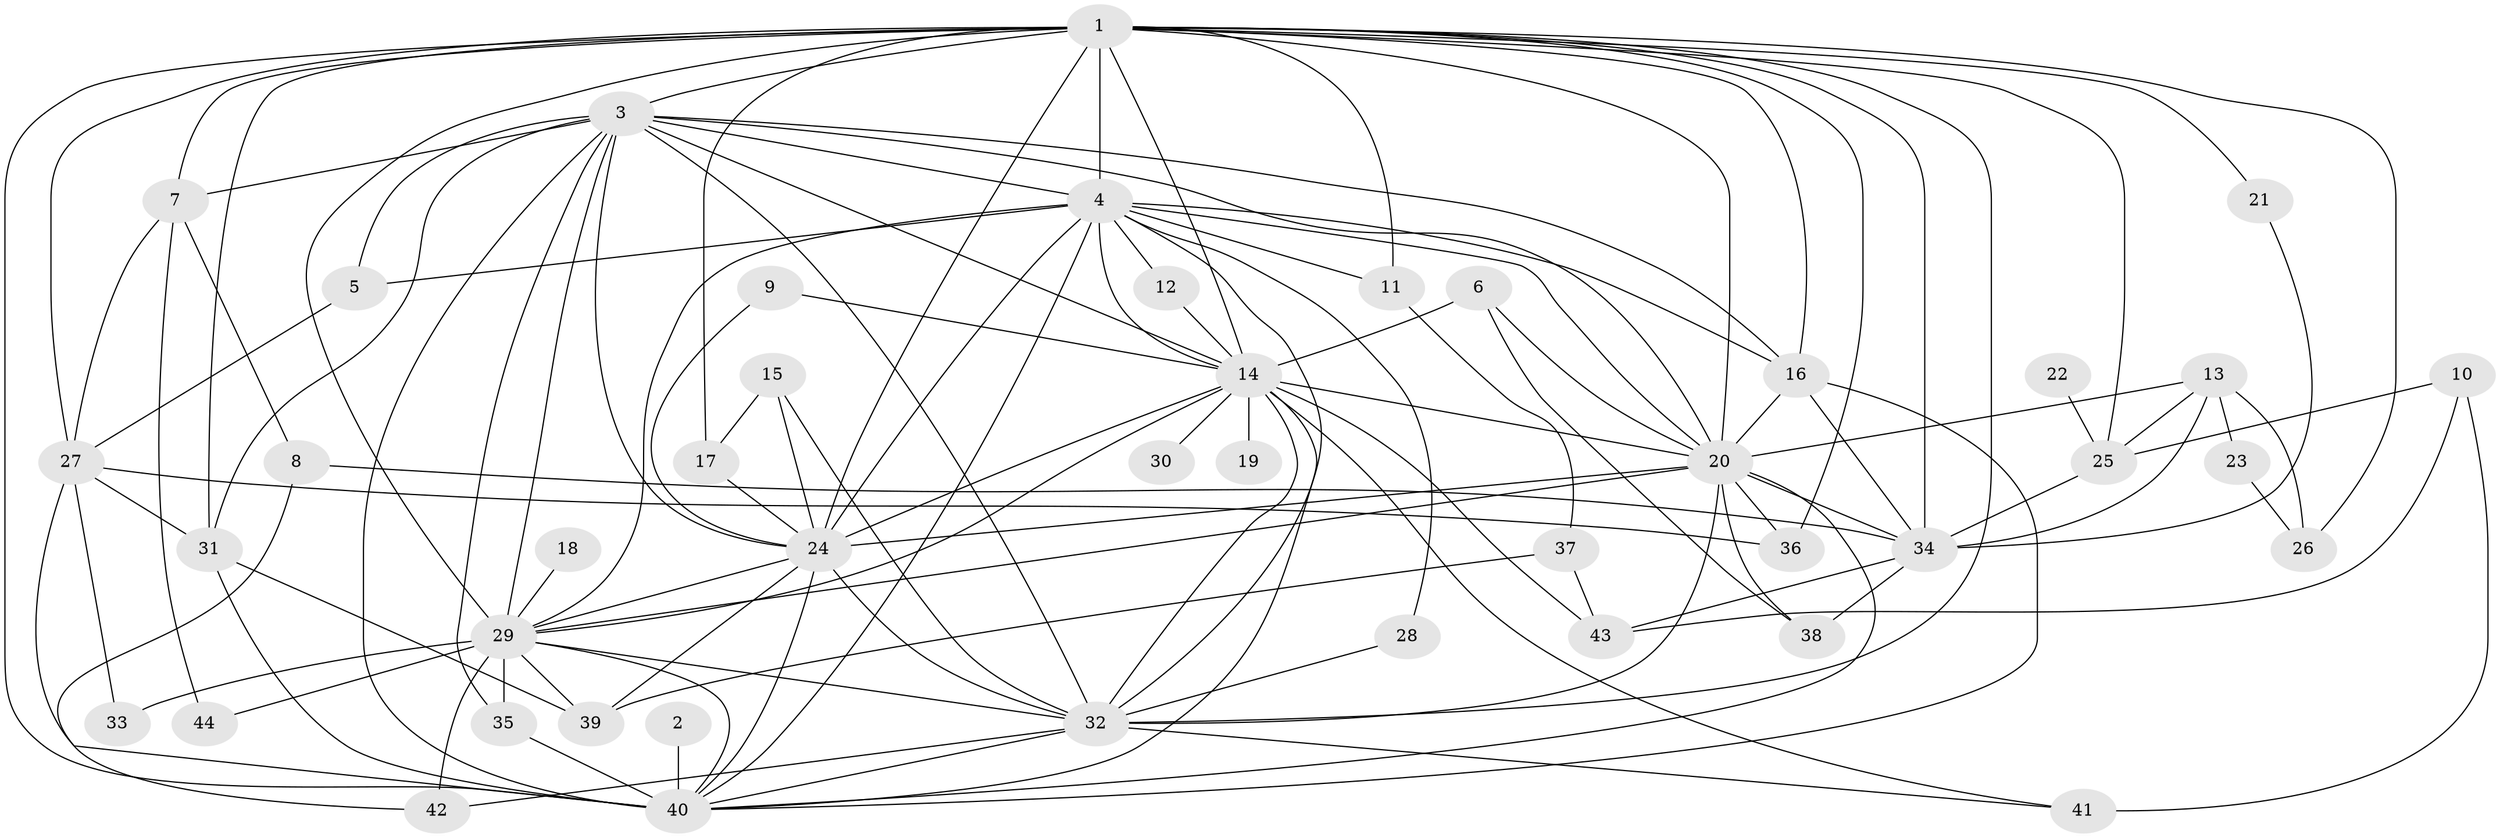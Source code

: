 // original degree distribution, {16: 0.045454545454545456, 17: 0.011363636363636364, 23: 0.011363636363636364, 18: 0.011363636363636364, 22: 0.011363636363636364, 25: 0.011363636363636364, 13: 0.011363636363636364, 6: 0.022727272727272728, 11: 0.011363636363636364, 2: 0.5454545454545454, 4: 0.09090909090909091, 7: 0.022727272727272728, 5: 0.022727272727272728, 3: 0.17045454545454544}
// Generated by graph-tools (version 1.1) at 2025/36/03/04/25 23:36:34]
// undirected, 44 vertices, 118 edges
graph export_dot {
  node [color=gray90,style=filled];
  1;
  2;
  3;
  4;
  5;
  6;
  7;
  8;
  9;
  10;
  11;
  12;
  13;
  14;
  15;
  16;
  17;
  18;
  19;
  20;
  21;
  22;
  23;
  24;
  25;
  26;
  27;
  28;
  29;
  30;
  31;
  32;
  33;
  34;
  35;
  36;
  37;
  38;
  39;
  40;
  41;
  42;
  43;
  44;
  1 -- 3 [weight=3.0];
  1 -- 4 [weight=3.0];
  1 -- 7 [weight=1.0];
  1 -- 11 [weight=1.0];
  1 -- 14 [weight=2.0];
  1 -- 16 [weight=1.0];
  1 -- 17 [weight=2.0];
  1 -- 20 [weight=3.0];
  1 -- 21 [weight=1.0];
  1 -- 24 [weight=3.0];
  1 -- 25 [weight=2.0];
  1 -- 26 [weight=1.0];
  1 -- 27 [weight=1.0];
  1 -- 29 [weight=3.0];
  1 -- 31 [weight=1.0];
  1 -- 32 [weight=3.0];
  1 -- 34 [weight=2.0];
  1 -- 36 [weight=1.0];
  1 -- 40 [weight=2.0];
  2 -- 40 [weight=1.0];
  3 -- 4 [weight=1.0];
  3 -- 5 [weight=1.0];
  3 -- 7 [weight=2.0];
  3 -- 14 [weight=1.0];
  3 -- 16 [weight=1.0];
  3 -- 20 [weight=1.0];
  3 -- 24 [weight=1.0];
  3 -- 29 [weight=1.0];
  3 -- 31 [weight=1.0];
  3 -- 32 [weight=1.0];
  3 -- 35 [weight=1.0];
  3 -- 40 [weight=1.0];
  4 -- 5 [weight=1.0];
  4 -- 11 [weight=1.0];
  4 -- 12 [weight=1.0];
  4 -- 14 [weight=3.0];
  4 -- 16 [weight=1.0];
  4 -- 20 [weight=1.0];
  4 -- 24 [weight=1.0];
  4 -- 28 [weight=1.0];
  4 -- 29 [weight=1.0];
  4 -- 32 [weight=1.0];
  4 -- 40 [weight=1.0];
  5 -- 27 [weight=1.0];
  6 -- 14 [weight=1.0];
  6 -- 20 [weight=1.0];
  6 -- 38 [weight=1.0];
  7 -- 8 [weight=1.0];
  7 -- 27 [weight=1.0];
  7 -- 44 [weight=1.0];
  8 -- 34 [weight=1.0];
  8 -- 42 [weight=1.0];
  9 -- 14 [weight=1.0];
  9 -- 24 [weight=1.0];
  10 -- 25 [weight=1.0];
  10 -- 41 [weight=1.0];
  10 -- 43 [weight=1.0];
  11 -- 37 [weight=1.0];
  12 -- 14 [weight=1.0];
  13 -- 20 [weight=1.0];
  13 -- 23 [weight=1.0];
  13 -- 25 [weight=1.0];
  13 -- 26 [weight=2.0];
  13 -- 34 [weight=1.0];
  14 -- 19 [weight=2.0];
  14 -- 20 [weight=1.0];
  14 -- 24 [weight=1.0];
  14 -- 29 [weight=1.0];
  14 -- 30 [weight=1.0];
  14 -- 32 [weight=1.0];
  14 -- 40 [weight=1.0];
  14 -- 41 [weight=1.0];
  14 -- 43 [weight=1.0];
  15 -- 17 [weight=1.0];
  15 -- 24 [weight=1.0];
  15 -- 32 [weight=1.0];
  16 -- 20 [weight=1.0];
  16 -- 34 [weight=1.0];
  16 -- 40 [weight=1.0];
  17 -- 24 [weight=1.0];
  18 -- 29 [weight=1.0];
  20 -- 24 [weight=3.0];
  20 -- 29 [weight=1.0];
  20 -- 32 [weight=1.0];
  20 -- 34 [weight=1.0];
  20 -- 36 [weight=1.0];
  20 -- 38 [weight=1.0];
  20 -- 40 [weight=1.0];
  21 -- 34 [weight=1.0];
  22 -- 25 [weight=1.0];
  23 -- 26 [weight=1.0];
  24 -- 29 [weight=1.0];
  24 -- 32 [weight=1.0];
  24 -- 39 [weight=1.0];
  24 -- 40 [weight=1.0];
  25 -- 34 [weight=1.0];
  27 -- 31 [weight=1.0];
  27 -- 33 [weight=1.0];
  27 -- 36 [weight=1.0];
  27 -- 40 [weight=2.0];
  28 -- 32 [weight=1.0];
  29 -- 32 [weight=3.0];
  29 -- 33 [weight=1.0];
  29 -- 35 [weight=2.0];
  29 -- 39 [weight=1.0];
  29 -- 40 [weight=1.0];
  29 -- 42 [weight=1.0];
  29 -- 44 [weight=3.0];
  31 -- 39 [weight=1.0];
  31 -- 40 [weight=1.0];
  32 -- 40 [weight=1.0];
  32 -- 41 [weight=1.0];
  32 -- 42 [weight=1.0];
  34 -- 38 [weight=2.0];
  34 -- 43 [weight=1.0];
  35 -- 40 [weight=1.0];
  37 -- 39 [weight=1.0];
  37 -- 43 [weight=1.0];
}
